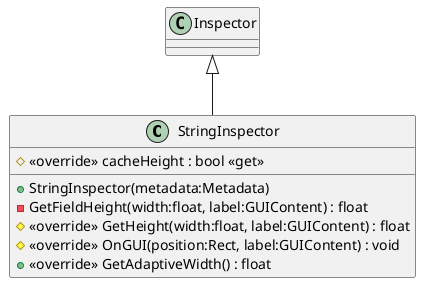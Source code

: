 @startuml
class StringInspector {
    + StringInspector(metadata:Metadata)
    # <<override>> cacheHeight : bool <<get>>
    - GetFieldHeight(width:float, label:GUIContent) : float
    # <<override>> GetHeight(width:float, label:GUIContent) : float
    # <<override>> OnGUI(position:Rect, label:GUIContent) : void
    + <<override>> GetAdaptiveWidth() : float
}
Inspector <|-- StringInspector
@enduml
